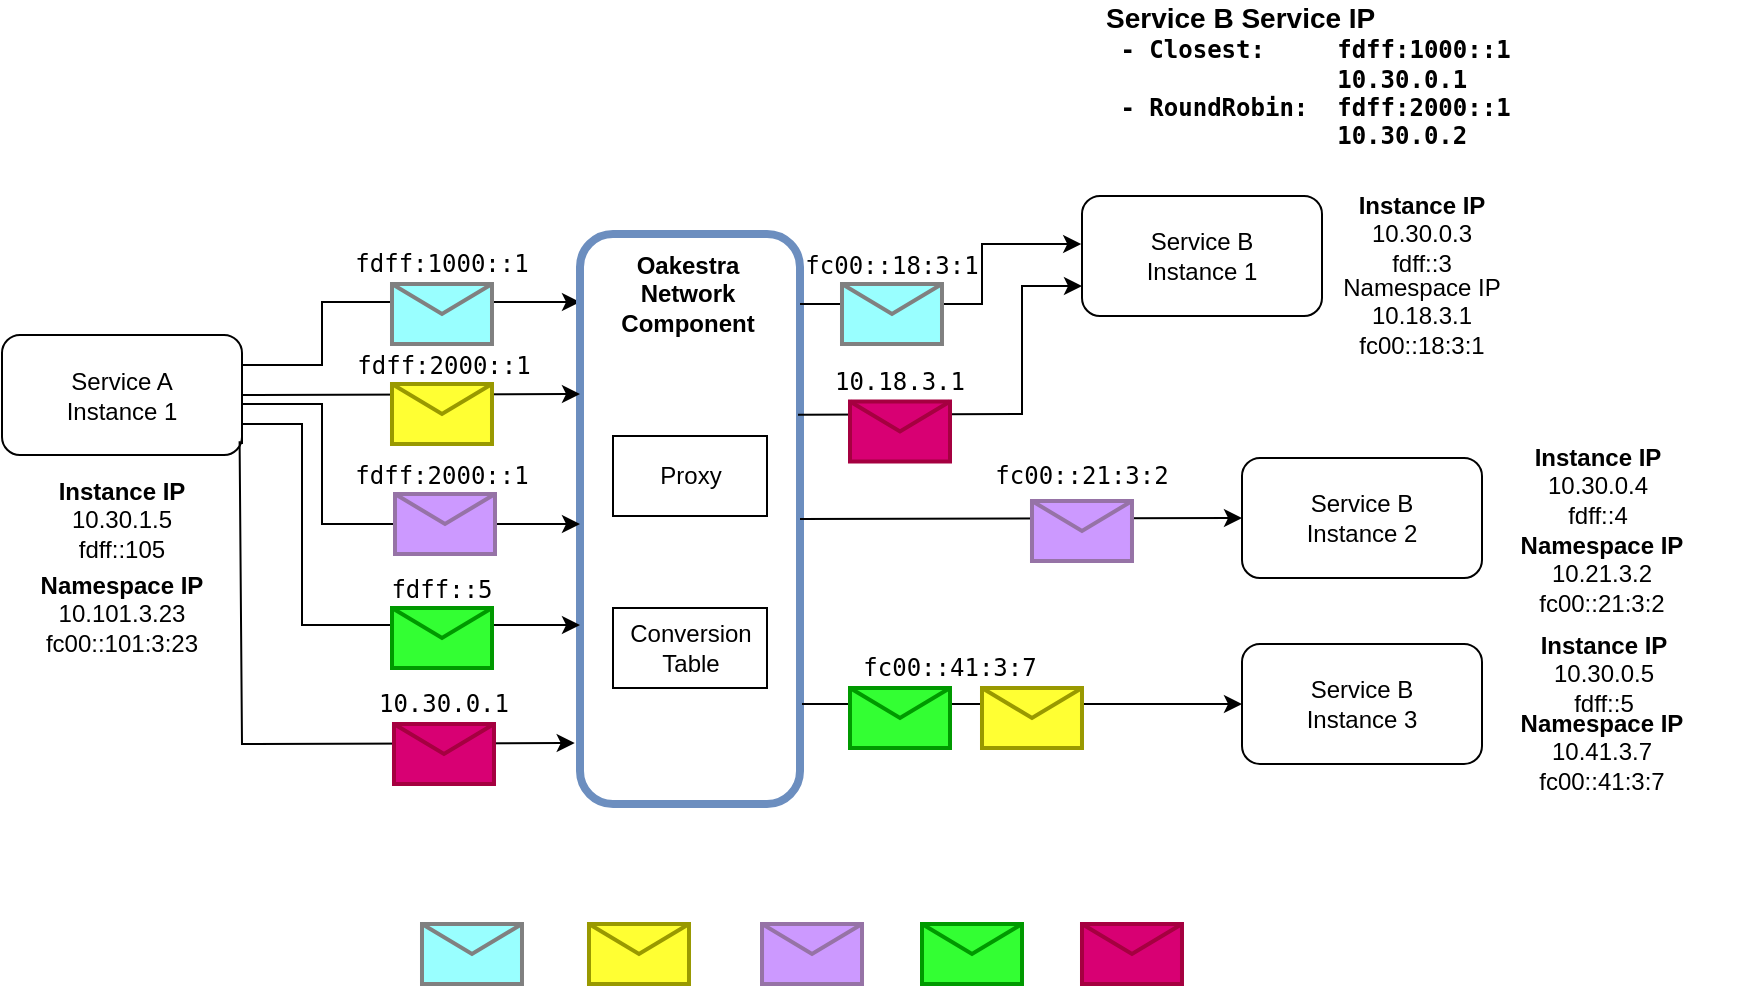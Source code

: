 <mxfile version="24.7.17">
  <diagram id="AwXDz-gKkO-rnkYzp3Pk" name="Page-1">
    <mxGraphModel dx="1570" dy="1084" grid="1" gridSize="10" guides="1" tooltips="1" connect="1" arrows="1" fold="1" page="1" pageScale="1" pageWidth="827" pageHeight="1169" math="0" shadow="0">
      <root>
        <mxCell id="0" />
        <mxCell id="1" parent="0" />
        <mxCell id="LTy3HnIw4ogLk_WO-fy5-1" value="Service A&lt;br&gt;Instance 1" style="rounded=1;whiteSpace=wrap;html=1;fontColor=default;" parent="1" vertex="1">
          <mxGeometry x="70" y="225.5" width="120" height="60" as="geometry" />
        </mxCell>
        <mxCell id="LTy3HnIw4ogLk_WO-fy5-2" value="Service B&lt;br&gt;Instance 1" style="rounded=1;whiteSpace=wrap;html=1;fontColor=default;" parent="1" vertex="1">
          <mxGeometry x="610" y="156" width="120" height="60" as="geometry" />
        </mxCell>
        <mxCell id="LTy3HnIw4ogLk_WO-fy5-3" value="Service&amp;nbsp;B&lt;br&gt;Instance 2" style="rounded=1;whiteSpace=wrap;html=1;fontColor=default;" parent="1" vertex="1">
          <mxGeometry x="690" y="287" width="120" height="60" as="geometry" />
        </mxCell>
        <mxCell id="LTy3HnIw4ogLk_WO-fy5-4" value="Service&amp;nbsp;B&lt;br&gt;Instance 3" style="rounded=1;whiteSpace=wrap;html=1;fontColor=default;" parent="1" vertex="1">
          <mxGeometry x="690" y="380" width="120" height="60" as="geometry" />
        </mxCell>
        <mxCell id="LTy3HnIw4ogLk_WO-fy5-5" value="&lt;b&gt;&lt;font style=&quot;font-size: 14px&quot;&gt;Service B Service IP&lt;/font&gt;&lt;br&gt;&lt;font face=&quot;monospace&quot;&gt;&lt;span style=&quot;white-space: pre&quot;&gt; &lt;/span&gt;- Closest:&amp;nbsp; &lt;span style=&quot;white-space: pre;&quot;&gt;&#x9;&lt;/span&gt;&lt;font&gt;&lt;font&gt;fdff:1000::1&lt;br&gt;&lt;span style=&quot;white-space: pre;&quot;&gt; &lt;/span&gt;&lt;span style=&quot;white-space: pre;&quot;&gt; &lt;/span&gt;&lt;span style=&quot;white-space: pre;&quot;&gt; &lt;/span&gt;&lt;span style=&quot;white-space: pre;&quot;&gt; &lt;/span&gt;&lt;span style=&quot;white-space: pre;&quot;&gt; &lt;span style=&quot;white-space: pre;&quot;&gt;&#x9;&lt;span style=&quot;white-space: pre;&quot;&gt;&#x9;&lt;/span&gt;&lt;/span&gt;&lt;/span&gt;10.30.0.1&lt;/font&gt;&lt;br&gt;&lt;/font&gt;&lt;span style=&quot;white-space: pre&quot;&gt; &lt;/span&gt;- RoundRobin:&lt;/font&gt;&lt;span style=&quot;white-space: pre&quot;&gt;&lt;font face=&quot;monospace&quot;&gt; &lt;span style=&quot;white-space: pre;&quot;&gt;&#x9;&lt;/span&gt;&lt;/font&gt;&lt;font&gt;&lt;font face=&quot;monospace&quot;&gt;fdff:2000::1&lt;br&gt;&lt;span style=&quot;white-space: pre;&quot;&gt; &lt;/span&gt;&lt;span style=&quot;white-space: pre;&quot;&gt; &lt;/span&gt;&lt;span style=&quot;white-space: pre;&quot;&gt; &lt;/span&gt;&lt;span style=&quot;white-space: pre;&quot;&gt; &lt;/span&gt;&lt;span style=&quot;white-space: pre;&quot;&gt; &lt;span style=&quot;white-space: pre;&quot;&gt;&#x9;&lt;/span&gt;&lt;span style=&quot;white-space: pre;&quot;&gt;&#x9;&lt;/span&gt;&lt;/span&gt;10.30.0.2&lt;/font&gt;&lt;br&gt;&lt;/font&gt;&lt;/span&gt;&lt;/b&gt;" style="text;html=1;strokeColor=none;fillColor=none;align=left;verticalAlign=middle;whiteSpace=wrap;rounded=0;fontColor=default;" parent="1" vertex="1">
          <mxGeometry x="620" y="61" width="320" height="69" as="geometry" />
        </mxCell>
        <mxCell id="LTy3HnIw4ogLk_WO-fy5-7" value="&lt;font&gt;Namespace IP&lt;br&gt;&lt;/font&gt;&lt;div&gt;&lt;font&gt;10.18.3.1&lt;br&gt;&lt;/font&gt;&lt;/div&gt;&lt;div&gt;&lt;font&gt;fc00::18:3:1&lt;br&gt;&lt;/font&gt;&lt;/div&gt;" style="text;html=1;strokeColor=none;fillColor=none;align=center;verticalAlign=middle;whiteSpace=wrap;rounded=0;fontColor=default;" parent="1" vertex="1">
          <mxGeometry x="720" y="201" width="120" height="30" as="geometry" />
        </mxCell>
        <mxCell id="LTy3HnIw4ogLk_WO-fy5-8" value="&lt;font&gt;&lt;b&gt;Namespace IP&lt;/b&gt;&lt;br&gt;&lt;/font&gt;&lt;div&gt;&lt;font&gt;10.21.3.2&lt;br&gt;&lt;/font&gt;&lt;/div&gt;&lt;div&gt;&lt;font&gt;fc00::21:3:2&lt;br&gt;&lt;/font&gt;&lt;/div&gt;" style="text;html=1;strokeColor=none;fillColor=none;align=center;verticalAlign=middle;whiteSpace=wrap;rounded=0;fontColor=default;" parent="1" vertex="1">
          <mxGeometry x="810" y="329.5" width="120" height="30" as="geometry" />
        </mxCell>
        <mxCell id="LTy3HnIw4ogLk_WO-fy5-9" value="&lt;font&gt;&lt;b&gt;Namespace IP&lt;/b&gt;&lt;br&gt;&lt;/font&gt;&lt;div&gt;&lt;font&gt;10.41.3.7&lt;br&gt;&lt;/font&gt;&lt;/div&gt;&lt;div&gt;&lt;font&gt;fc00::41:3:7&lt;br&gt;&lt;/font&gt;&lt;/div&gt;" style="text;html=1;strokeColor=none;fillColor=none;align=center;verticalAlign=middle;whiteSpace=wrap;rounded=0;fontColor=default;" parent="1" vertex="1">
          <mxGeometry x="810" y="419" width="120" height="30" as="geometry" />
        </mxCell>
        <mxCell id="LTy3HnIw4ogLk_WO-fy5-10" value="" style="endArrow=classic;html=1;rounded=0;fontColor=default;edgeStyle=orthogonalEdgeStyle;exitX=1;exitY=0.25;exitDx=0;exitDy=0;" parent="1" source="LTy3HnIw4ogLk_WO-fy5-1" target="LTy3HnIw4ogLk_WO-fy5-13" edge="1">
          <mxGeometry relative="1" as="geometry">
            <mxPoint x="230" y="220" as="sourcePoint" />
            <mxPoint x="360" y="220" as="targetPoint" />
            <Array as="points">
              <mxPoint x="230" y="241" />
              <mxPoint x="230" y="209" />
            </Array>
          </mxGeometry>
        </mxCell>
        <mxCell id="LTy3HnIw4ogLk_WO-fy5-12" value="&lt;font face=&quot;monospace&quot;&gt;fdff:1000::1&lt;/font&gt;" style="text;html=1;strokeColor=none;fillColor=none;align=center;verticalAlign=middle;whiteSpace=wrap;rounded=0;fontColor=default;" parent="1" vertex="1">
          <mxGeometry x="240" y="180" width="100" height="20" as="geometry" />
        </mxCell>
        <mxCell id="LTy3HnIw4ogLk_WO-fy5-13" value="" style="rounded=1;whiteSpace=wrap;html=1;fillColor=none;strokeColor=#6c8ebf;strokeWidth=4;fontColor=default;" parent="1" vertex="1">
          <mxGeometry x="359" y="175" width="110" height="285" as="geometry" />
        </mxCell>
        <mxCell id="LTy3HnIw4ogLk_WO-fy5-14" value="" style="endArrow=classic;html=1;rounded=0;fontColor=default;edgeStyle=orthogonalEdgeStyle;entryX=-0.003;entryY=0.394;entryDx=0;entryDy=0;entryPerimeter=0;" parent="1" target="LTy3HnIw4ogLk_WO-fy5-2" edge="1">
          <mxGeometry relative="1" as="geometry">
            <mxPoint x="469" y="210" as="sourcePoint" />
            <mxPoint x="600" y="180" as="targetPoint" />
            <Array as="points">
              <mxPoint x="560" y="210" />
              <mxPoint x="560" y="180" />
              <mxPoint x="610" y="180" />
            </Array>
          </mxGeometry>
        </mxCell>
        <mxCell id="LTy3HnIw4ogLk_WO-fy5-16" value="&lt;font face=&quot;monospace&quot;&gt;fc00::18:3:1&lt;/font&gt;" style="text;html=1;strokeColor=none;fillColor=none;align=center;verticalAlign=middle;whiteSpace=wrap;rounded=0;fontColor=default;fontFamily=Lucida Console;" parent="1" vertex="1">
          <mxGeometry x="465" y="181" width="100" height="20" as="geometry" />
        </mxCell>
        <mxCell id="LTy3HnIw4ogLk_WO-fy5-17" value="" style="endArrow=classic;html=1;rounded=0;fontColor=default;exitX=1;exitY=0.5;exitDx=0;exitDy=0;" parent="1" source="LTy3HnIw4ogLk_WO-fy5-1" edge="1">
          <mxGeometry relative="1" as="geometry">
            <mxPoint x="229" y="255" as="sourcePoint" />
            <mxPoint x="359" y="255" as="targetPoint" />
          </mxGeometry>
        </mxCell>
        <mxCell id="LTy3HnIw4ogLk_WO-fy5-19" value="&lt;font&gt;&lt;font face=&quot;monospace&quot; style=&quot;&quot;&gt;fdff:2000::1&lt;/font&gt;&lt;br&gt;&lt;/font&gt;" style="text;html=1;strokeColor=none;fillColor=none;align=center;verticalAlign=middle;whiteSpace=wrap;rounded=0;fontColor=default;" parent="1" vertex="1">
          <mxGeometry x="241" y="231" width="100" height="20" as="geometry" />
        </mxCell>
        <mxCell id="LTy3HnIw4ogLk_WO-fy5-22" value="&lt;font face=&quot;monospace&quot;&gt;fdff:2000::1&lt;/font&gt;" style="text;html=1;strokeColor=none;fillColor=none;align=center;verticalAlign=middle;whiteSpace=wrap;rounded=0;fontColor=default;fontFamily=Lucida Console;" parent="1" vertex="1">
          <mxGeometry x="240" y="286" width="100" height="20" as="geometry" />
        </mxCell>
        <mxCell id="LTy3HnIw4ogLk_WO-fy5-23" value="" style="endArrow=classic;html=1;rounded=0;fontColor=default;edgeStyle=orthogonalEdgeStyle;exitX=1;exitY=0.75;exitDx=0;exitDy=0;" parent="1" source="LTy3HnIw4ogLk_WO-fy5-1" edge="1">
          <mxGeometry relative="1" as="geometry">
            <mxPoint x="229.0" y="310" as="sourcePoint" />
            <mxPoint x="359" y="320" as="targetPoint" />
            <Array as="points">
              <mxPoint x="190" y="260" />
              <mxPoint x="230" y="260" />
              <mxPoint x="230" y="320" />
              <mxPoint x="359" y="320" />
            </Array>
          </mxGeometry>
        </mxCell>
        <mxCell id="LTy3HnIw4ogLk_WO-fy5-24" value="" style="shape=message;html=1;outlineConnect=0;fillColor=#CC99FF;strokeColor=#9673a6;fillStyle=hachure;strokeWidth=2;perimeterSpacing=4;fontColor=default;" parent="LTy3HnIw4ogLk_WO-fy5-23" vertex="1">
          <mxGeometry width="50" height="30" relative="1" as="geometry">
            <mxPoint x="27" y="-15" as="offset" />
          </mxGeometry>
        </mxCell>
        <mxCell id="LTy3HnIw4ogLk_WO-fy5-37" value="&lt;font face=&quot;monospace&quot;&gt;fc00::21:3:2&lt;/font&gt;" style="text;html=1;strokeColor=none;fillColor=none;align=center;verticalAlign=middle;whiteSpace=wrap;rounded=0;fontColor=default;fontFamily=Lucida Console;" parent="1" vertex="1">
          <mxGeometry x="560" y="285.5" width="100" height="20" as="geometry" />
        </mxCell>
        <mxCell id="LTy3HnIw4ogLk_WO-fy5-39" value="" style="shape=message;html=1;outlineConnect=0;fillColor=#99FFFF;strokeColor=#808080;strokeWidth=2;fontColor=#000000;" parent="1" vertex="1">
          <mxGeometry x="279.995" y="520" width="50" height="30" as="geometry" />
        </mxCell>
        <mxCell id="LTy3HnIw4ogLk_WO-fy5-40" value="" style="shape=message;html=1;outlineConnect=0;fillColor=#FFFF33;strokeColor=#999900;fillStyle=solid;strokeWidth=2;perimeterSpacing=4;fontColor=#000000;" parent="1" vertex="1">
          <mxGeometry x="363.495" y="520" width="50" height="30" as="geometry" />
        </mxCell>
        <mxCell id="LTy3HnIw4ogLk_WO-fy5-41" value="" style="shape=message;html=1;outlineConnect=0;fillColor=#CC99FF;strokeColor=#9673a6;fillStyle=hachure;strokeWidth=2;perimeterSpacing=4;fontColor=#000000;" parent="1" vertex="1">
          <mxGeometry x="450.004" y="520" width="50" height="30" as="geometry" />
        </mxCell>
        <mxCell id="LTy3HnIw4ogLk_WO-fy5-42" value="&lt;b&gt;Oakestra Network Component&lt;/b&gt;" style="text;html=1;strokeColor=none;fillColor=none;align=center;verticalAlign=middle;whiteSpace=wrap;rounded=0;fillStyle=cross-hatch;fontColor=default;" parent="1" vertex="1">
          <mxGeometry x="383" y="190" width="60" height="30" as="geometry" />
        </mxCell>
        <mxCell id="LTy3HnIw4ogLk_WO-fy5-44" value="Proxy" style="rounded=0;whiteSpace=wrap;html=1;fillStyle=cross-hatch;fontColor=default;strokeColor=#000000;strokeWidth=1;fillColor=none;" parent="1" vertex="1">
          <mxGeometry x="375.5" y="276" width="77" height="40" as="geometry" />
        </mxCell>
        <mxCell id="LTy3HnIw4ogLk_WO-fy5-45" value="Conversion Table" style="rounded=0;whiteSpace=wrap;html=1;fillStyle=cross-hatch;fontColor=default;strokeColor=#000000;strokeWidth=1;fillColor=none;" parent="1" vertex="1">
          <mxGeometry x="375.5" y="362" width="77" height="40" as="geometry" />
        </mxCell>
        <mxCell id="LTy3HnIw4ogLk_WO-fy5-47" value="&lt;font&gt;&lt;b&gt;Instance IP&lt;/b&gt;&lt;br&gt;&lt;/font&gt;&lt;div&gt;&lt;font&gt;10.30.0.3&lt;/font&gt;&lt;/div&gt;&lt;div&gt;&lt;font&gt;fdff::3&lt;br&gt;&lt;/font&gt;&lt;/div&gt;" style="text;html=1;strokeColor=none;fillColor=none;align=center;verticalAlign=middle;whiteSpace=wrap;rounded=0;fontColor=default;" parent="1" vertex="1">
          <mxGeometry x="720" y="160" width="120" height="30" as="geometry" />
        </mxCell>
        <mxCell id="LTy3HnIw4ogLk_WO-fy5-48" value="&lt;font&gt;&lt;b&gt;Instance IP&lt;br&gt;&lt;/b&gt;&lt;/font&gt;&lt;div&gt;&lt;font&gt;10.30.0.4&lt;br&gt;&lt;/font&gt;&lt;/div&gt;&lt;div&gt;&lt;font&gt;fdff::4&lt;br&gt;&lt;/font&gt;&lt;/div&gt;" style="text;html=1;strokeColor=none;fillColor=none;align=center;verticalAlign=middle;whiteSpace=wrap;rounded=0;fontColor=default;" parent="1" vertex="1">
          <mxGeometry x="808" y="286" width="120" height="30" as="geometry" />
        </mxCell>
        <mxCell id="LTy3HnIw4ogLk_WO-fy5-49" value="&lt;div&gt;&lt;font&gt;&lt;b&gt;Instance IP&lt;/b&gt;&lt;/font&gt;&lt;/div&gt;&lt;div&gt;&lt;font&gt;10.30.0.5&lt;b&gt;&lt;br&gt;&lt;/b&gt;&lt;/font&gt;&lt;/div&gt;&lt;font&gt;fdff::5&lt;br&gt;&lt;/font&gt;" style="text;html=1;strokeColor=none;fillColor=none;align=center;verticalAlign=middle;whiteSpace=wrap;rounded=0;fontColor=default;" parent="1" vertex="1">
          <mxGeometry x="811" y="380" width="120" height="30" as="geometry" />
        </mxCell>
        <mxCell id="LTy3HnIw4ogLk_WO-fy5-50" value="&lt;font&gt;&lt;b&gt;Instance IP&lt;br&gt;&lt;/b&gt;&lt;/font&gt;&lt;div&gt;&lt;font&gt;10.30.1.5&lt;br&gt;&lt;/font&gt;&lt;/div&gt;&lt;div&gt;&lt;font&gt;fdff::105&lt;br&gt;&lt;/font&gt;&lt;/div&gt;" style="text;html=1;strokeColor=none;fillColor=none;align=center;verticalAlign=middle;whiteSpace=wrap;rounded=0;fontColor=default;" parent="1" vertex="1">
          <mxGeometry x="70" y="295.25" width="120" height="44.5" as="geometry" />
        </mxCell>
        <mxCell id="LTy3HnIw4ogLk_WO-fy5-51" value="&lt;font&gt;&lt;b&gt;Namespace IP&lt;/b&gt;&lt;br&gt;&lt;/font&gt;&lt;div&gt;&lt;font&gt;10.101.3.23&lt;br&gt;&lt;/font&gt;&lt;/div&gt;&lt;div&gt;&lt;font&gt;fc00::101:3:23&lt;br&gt;&lt;/font&gt;&lt;/div&gt;" style="text;html=1;strokeColor=none;fillColor=none;align=center;verticalAlign=middle;whiteSpace=wrap;rounded=0;fontColor=default;" parent="1" vertex="1">
          <mxGeometry x="70" y="350" width="120" height="30" as="geometry" />
        </mxCell>
        <mxCell id="LTy3HnIw4ogLk_WO-fy5-53" value="" style="endArrow=classic;html=1;rounded=0;fontColor=default;edgeStyle=orthogonalEdgeStyle;" parent="1" edge="1">
          <mxGeometry relative="1" as="geometry">
            <mxPoint x="190" y="280" as="sourcePoint" />
            <mxPoint x="359" y="370.5" as="targetPoint" />
            <Array as="points">
              <mxPoint x="190" y="270" />
              <mxPoint x="220" y="270" />
              <mxPoint x="220" y="370" />
            </Array>
          </mxGeometry>
        </mxCell>
        <mxCell id="LTy3HnIw4ogLk_WO-fy5-54" value="" style="shape=message;html=1;outlineConnect=0;fillColor=#33FF33;strokeColor=#009900;fillStyle=hachure;strokeWidth=2;perimeterSpacing=4;fontColor=default;" parent="LTy3HnIw4ogLk_WO-fy5-53" vertex="1">
          <mxGeometry width="50" height="30" relative="1" as="geometry">
            <mxPoint x="45" y="-8" as="offset" />
          </mxGeometry>
        </mxCell>
        <mxCell id="LTy3HnIw4ogLk_WO-fy5-55" value="" style="shape=message;html=1;outlineConnect=0;fillColor=#33FF33;strokeColor=#009900;fillStyle=hachure;strokeWidth=2;perimeterSpacing=4;fontColor=#000000;" parent="1" vertex="1">
          <mxGeometry x="530.0" y="520.0" width="50" height="30" as="geometry" />
        </mxCell>
        <mxCell id="LTy3HnIw4ogLk_WO-fy5-56" value="&lt;font face=&quot;monospace&quot;&gt;fdff::5&lt;/font&gt;" style="text;html=1;strokeColor=none;fillColor=none;align=center;verticalAlign=middle;whiteSpace=wrap;rounded=0;fontColor=default;fontFamily=Lucida Console;" parent="1" vertex="1">
          <mxGeometry x="240" y="343" width="100" height="20" as="geometry" />
        </mxCell>
        <mxCell id="uWR8DlNDWXulXPNZJf9a-3" value="" style="endArrow=classic;html=1;rounded=0;exitX=0.99;exitY=0.886;exitDx=0;exitDy=0;entryX=-0.024;entryY=0.893;entryDx=0;entryDy=0;entryPerimeter=0;exitPerimeter=0;fontColor=default;" parent="1" source="LTy3HnIw4ogLk_WO-fy5-1" target="LTy3HnIw4ogLk_WO-fy5-13" edge="1">
          <mxGeometry width="50" height="50" relative="1" as="geometry">
            <mxPoint x="530" y="410" as="sourcePoint" />
            <mxPoint x="580" y="360" as="targetPoint" />
            <Array as="points">
              <mxPoint x="190" y="430" />
            </Array>
          </mxGeometry>
        </mxCell>
        <mxCell id="uWR8DlNDWXulXPNZJf9a-6" value="&lt;font face=&quot;monospace&quot;&gt;10.30.0.1&lt;/font&gt;" style="text;html=1;strokeColor=none;fillColor=none;align=center;verticalAlign=middle;whiteSpace=wrap;rounded=0;fontColor=default;fontFamily=Lucida Console;" parent="1" vertex="1">
          <mxGeometry x="241" y="400" width="100" height="20" as="geometry" />
        </mxCell>
        <mxCell id="uWR8DlNDWXulXPNZJf9a-10" value="" style="shape=message;html=1;outlineConnect=0;fillColor=#d80073;strokeColor=#A50040;fillStyle=solid;strokeWidth=2;perimeterSpacing=4;fontColor=#000000;shadow=0;" parent="1" vertex="1">
          <mxGeometry x="609.995" y="520" width="50" height="30" as="geometry" />
        </mxCell>
        <mxCell id="uWR8DlNDWXulXPNZJf9a-13" value="&lt;font face=&quot;monospace&quot;&gt;fc00::41:3:7&lt;/font&gt;" style="text;html=1;strokeColor=none;fillColor=none;align=center;verticalAlign=middle;whiteSpace=wrap;rounded=0;fontColor=default;fontFamily=Lucida Console;" parent="1" vertex="1">
          <mxGeometry x="494" y="382" width="100" height="20" as="geometry" />
        </mxCell>
        <mxCell id="uWR8DlNDWXulXPNZJf9a-15" value="" style="endArrow=classic;html=1;rounded=0;entryX=0;entryY=0.5;entryDx=0;entryDy=0;fontColor=default;" parent="1" target="LTy3HnIw4ogLk_WO-fy5-4" edge="1">
          <mxGeometry width="50" height="50" relative="1" as="geometry">
            <mxPoint x="470" y="410" as="sourcePoint" />
            <mxPoint x="580" y="360" as="targetPoint" />
          </mxGeometry>
        </mxCell>
        <mxCell id="uWR8DlNDWXulXPNZJf9a-16" value="" style="endArrow=classic;html=1;rounded=0;entryX=0;entryY=0.5;entryDx=0;entryDy=0;exitX=1;exitY=0.5;exitDx=0;exitDy=0;fontColor=default;" parent="1" source="LTy3HnIw4ogLk_WO-fy5-13" target="LTy3HnIw4ogLk_WO-fy5-3" edge="1">
          <mxGeometry width="50" height="50" relative="1" as="geometry">
            <mxPoint x="530" y="410" as="sourcePoint" />
            <mxPoint x="580" y="360" as="targetPoint" />
          </mxGeometry>
        </mxCell>
        <mxCell id="uWR8DlNDWXulXPNZJf9a-18" value="" style="endArrow=classic;html=1;rounded=0;exitX=0.991;exitY=0.317;exitDx=0;exitDy=0;entryX=0;entryY=0.75;entryDx=0;entryDy=0;exitPerimeter=0;fontColor=default;" parent="1" source="LTy3HnIw4ogLk_WO-fy5-13" target="LTy3HnIw4ogLk_WO-fy5-2" edge="1">
          <mxGeometry width="50" height="50" relative="1" as="geometry">
            <mxPoint x="530" y="410" as="sourcePoint" />
            <mxPoint x="580" y="360" as="targetPoint" />
            <Array as="points">
              <mxPoint x="580" y="265" />
              <mxPoint x="580" y="201" />
            </Array>
          </mxGeometry>
        </mxCell>
        <mxCell id="uWR8DlNDWXulXPNZJf9a-19" value="&lt;font face=&quot;monospace&quot;&gt;10.18.3.1&lt;/font&gt;" style="text;html=1;strokeColor=none;fillColor=none;align=center;verticalAlign=middle;whiteSpace=wrap;rounded=0;fontColor=default;fontFamily=Lucida Console;" parent="1" vertex="1">
          <mxGeometry x="469" y="238.75" width="100" height="20" as="geometry" />
        </mxCell>
        <mxCell id="LTy3HnIw4ogLk_WO-fy5-35" value="" style="shape=message;html=1;outlineConnect=0;fillColor=#CC99FF;strokeColor=#9673a6;fillStyle=hachure;strokeWidth=2;perimeterSpacing=4;fontColor=default;" parent="1" vertex="1">
          <mxGeometry x="584.995" y="308.5" width="50" height="30" as="geometry" />
        </mxCell>
        <mxCell id="LTy3HnIw4ogLk_WO-fy5-31" value="" style="shape=message;html=1;outlineConnect=0;fillColor=#99FFFF;strokeColor=#808080;strokeWidth=2;fontColor=default;" parent="1" vertex="1">
          <mxGeometry x="264.995" y="200" width="50" height="30" as="geometry" />
        </mxCell>
        <mxCell id="LTy3HnIw4ogLk_WO-fy5-32" value="" style="shape=message;html=1;outlineConnect=0;fillColor=#FFFF33;strokeColor=#999900;fillStyle=solid;strokeWidth=2;perimeterSpacing=4;fontColor=default;" parent="1" vertex="1">
          <mxGeometry x="264.995" y="250" width="50" height="30" as="geometry" />
        </mxCell>
        <mxCell id="LTy3HnIw4ogLk_WO-fy5-33" value="" style="shape=message;html=1;outlineConnect=0;fillColor=#99FFFF;strokeColor=#808080;strokeWidth=2;fontColor=default;" parent="1" vertex="1">
          <mxGeometry x="489.995" y="200" width="50" height="30" as="geometry" />
        </mxCell>
        <mxCell id="LTy3HnIw4ogLk_WO-fy5-34" value="" style="shape=message;html=1;outlineConnect=0;fillColor=#FFFF33;strokeColor=#999900;fillStyle=solid;strokeWidth=2;perimeterSpacing=4;fontColor=default;" parent="1" vertex="1">
          <mxGeometry x="559.995" y="402" width="50" height="30" as="geometry" />
        </mxCell>
        <mxCell id="uWR8DlNDWXulXPNZJf9a-5" value="" style="shape=message;html=1;outlineConnect=0;fillColor=#d80073;strokeColor=#A50040;fillStyle=solid;strokeWidth=2;perimeterSpacing=4;fontColor=default;" parent="1" vertex="1">
          <mxGeometry x="265.995" y="420" width="50" height="30" as="geometry" />
        </mxCell>
        <mxCell id="LTy3HnIw4ogLk_WO-fy5-61" value="" style="shape=message;html=1;outlineConnect=0;fillColor=#33FF33;strokeColor=#009900;fillStyle=hachure;strokeWidth=2;perimeterSpacing=4;fontColor=default;" parent="1" vertex="1">
          <mxGeometry x="494.0" y="402.0" width="50" height="30" as="geometry" />
        </mxCell>
        <mxCell id="uWR8DlNDWXulXPNZJf9a-17" value="" style="shape=message;html=1;outlineConnect=0;fillColor=#d80073;strokeColor=#A50040;fillStyle=solid;strokeWidth=2;perimeterSpacing=4;fontColor=default;" parent="1" vertex="1">
          <mxGeometry x="494" y="258.75" width="50" height="30" as="geometry" />
        </mxCell>
      </root>
    </mxGraphModel>
  </diagram>
</mxfile>

